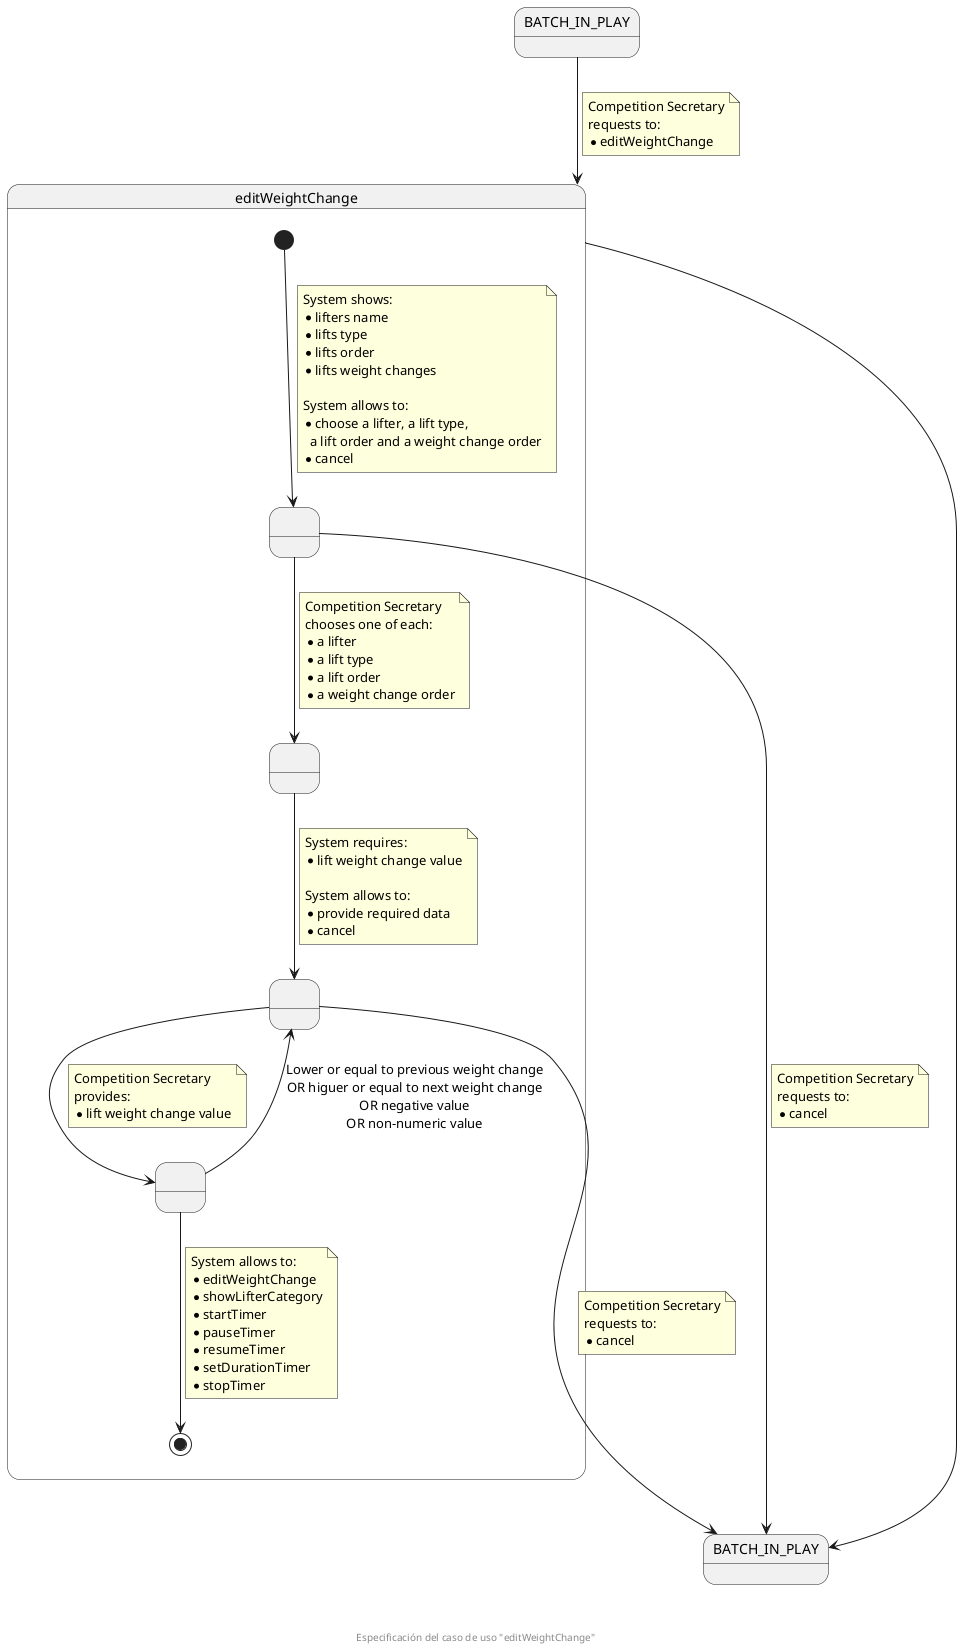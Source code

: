 @startuml
state BATCH_IN_PLAY
state "BATCH_IN_PLAY" as BATCH_IN_PLAY_F
state editWeightChange {
  state " " as SHOWED_LIFTS_VALUE
  state " " as CHOSEN_LIFTER
  state " " as REQUIRED_DATA
  state " " as PROVIDED_DATA

  [*] --> SHOWED_LIFTS_VALUE
  note on link
    System shows:
    * lifters name
    * lifts type
    * lifts order
    * lifts weight changes

    System allows to:
    * choose a lifter, a lift type,
      a lift order and a weight change order
    * cancel
  end note
  
  SHOWED_LIFTS_VALUE --> CHOSEN_LIFTER
  note on link
    Competition Secretary
    chooses one of each:
    * a lifter
    * a lift type
    * a lift order
    * a weight change order
  end note

  SHOWED_LIFTS_VALUE -down-> BATCH_IN_PLAY_F
  note on link
    Competition Secretary
    requests to:
    * cancel
  end note

  CHOSEN_LIFTER --> REQUIRED_DATA
  note on link
    System requires:
    * lift weight change value

    System allows to:
    * provide required data
    * cancel
  end note

  REQUIRED_DATA -down---> BATCH_IN_PLAY_F
  note on link
    Competition Secretary
    requests to:
    * cancel
  end note

  REQUIRED_DATA --> PROVIDED_DATA
  note on link
    Competition Secretary
    provides:
    * lift weight change value
  end note

  PROVIDED_DATA --> [*]
  note on link
    System allows to:
    * editWeightChange
    * showLifterCategory
    * startTimer
    * pauseTimer
    * resumeTimer
    * setDurationTimer
    * stopTimer
  end note


  PROVIDED_DATA --> REQUIRED_DATA : Lower or equal to previous weight change\nOR higuer or equal to next weight change\nOR negative value\nOR non-numeric value
}

BATCH_IN_PLAY --> editWeightChange
note on link
  Competition Secretary
  requests to:
  * editWeightChange
end note

editWeightChange ---> BATCH_IN_PLAY_F

footer \n\n\n Especificación del caso de uso "editWeightChange"
@enduml
